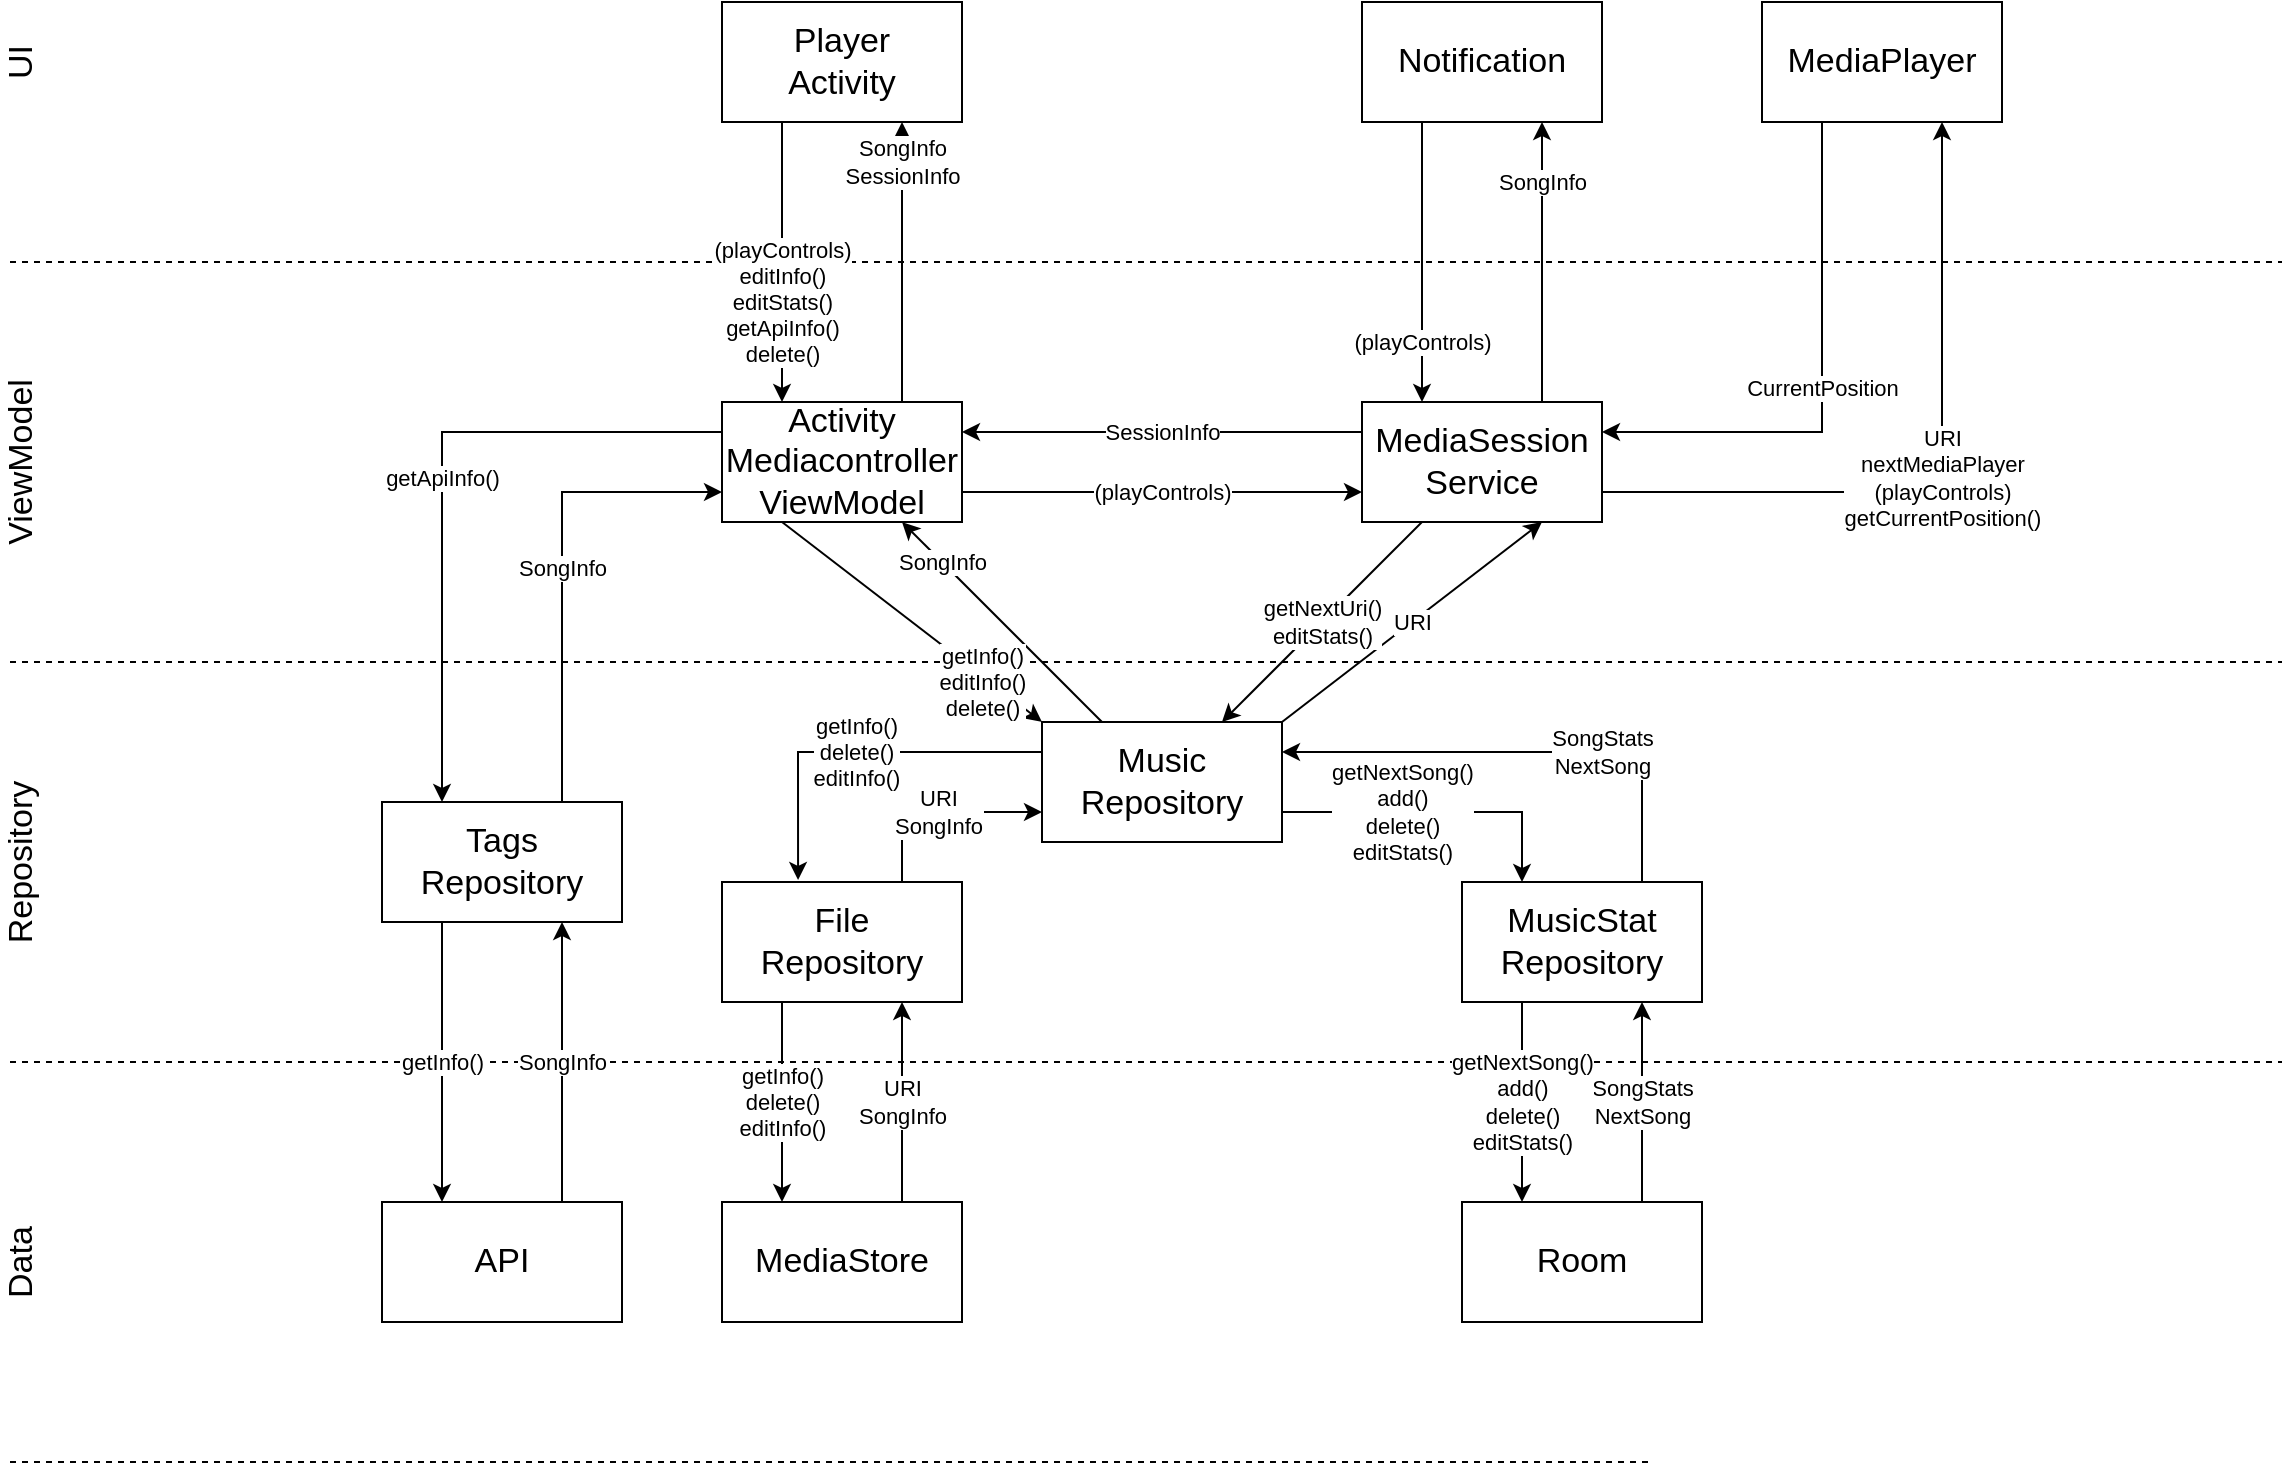 <mxfile version="14.9.2" type="github">
  <diagram id="Jy8lC7KFsK3_pHXgBaOn" name="Page-1">
    <mxGraphModel dx="1422" dy="794" grid="1" gridSize="10" guides="1" tooltips="1" connect="1" arrows="1" fold="1" page="1" pageScale="1" pageWidth="827" pageHeight="1169" math="0" shadow="0">
      <root>
        <mxCell id="0" />
        <mxCell id="1" parent="0" />
        <mxCell id="D48NL7E5U6qCPE2b7N9N-1" value="" style="endArrow=none;dashed=1;html=1;" parent="1" edge="1">
          <mxGeometry width="50" height="50" relative="1" as="geometry">
            <mxPoint x="4" y="200" as="sourcePoint" />
            <mxPoint x="1140" y="200" as="targetPoint" />
          </mxGeometry>
        </mxCell>
        <mxCell id="D48NL7E5U6qCPE2b7N9N-2" value="" style="endArrow=none;dashed=1;html=1;" parent="1" edge="1">
          <mxGeometry width="50" height="50" relative="1" as="geometry">
            <mxPoint x="4" y="400" as="sourcePoint" />
            <mxPoint x="1140" y="400" as="targetPoint" />
          </mxGeometry>
        </mxCell>
        <mxCell id="D48NL7E5U6qCPE2b7N9N-3" value="" style="endArrow=none;dashed=1;html=1;" parent="1" edge="1">
          <mxGeometry width="50" height="50" relative="1" as="geometry">
            <mxPoint x="4" y="600" as="sourcePoint" />
            <mxPoint x="1140" y="600" as="targetPoint" />
          </mxGeometry>
        </mxCell>
        <mxCell id="D48NL7E5U6qCPE2b7N9N-5" value="UI" style="text;html=1;strokeColor=none;fillColor=none;align=center;verticalAlign=middle;whiteSpace=wrap;rounded=0;rotation=-90;fontSize=17;" parent="1" vertex="1">
          <mxGeometry x="-10" y="90" width="40" height="20" as="geometry" />
        </mxCell>
        <mxCell id="D48NL7E5U6qCPE2b7N9N-6" value="&lt;div&gt;ViewModel&lt;/div&gt;" style="text;html=1;strokeColor=none;fillColor=none;align=center;verticalAlign=middle;whiteSpace=wrap;rounded=0;rotation=-90;fontSize=17;" parent="1" vertex="1">
          <mxGeometry x="-10" y="290" width="40" height="20" as="geometry" />
        </mxCell>
        <mxCell id="D48NL7E5U6qCPE2b7N9N-8" value="&lt;div&gt;Repository&lt;/div&gt;" style="text;html=1;strokeColor=none;fillColor=none;align=center;verticalAlign=middle;whiteSpace=wrap;rounded=0;rotation=-90;fontSize=17;" parent="1" vertex="1">
          <mxGeometry x="-10" y="490" width="40" height="20" as="geometry" />
        </mxCell>
        <mxCell id="D48NL7E5U6qCPE2b7N9N-10" value="&lt;div&gt;Data&lt;/div&gt;" style="text;html=1;strokeColor=none;fillColor=none;align=center;verticalAlign=middle;whiteSpace=wrap;rounded=0;rotation=-90;fontSize=17;" parent="1" vertex="1">
          <mxGeometry x="-10" y="690" width="40" height="20" as="geometry" />
        </mxCell>
        <mxCell id="D48NL7E5U6qCPE2b7N9N-12" value="" style="endArrow=none;dashed=1;html=1;" parent="1" edge="1">
          <mxGeometry width="50" height="50" relative="1" as="geometry">
            <mxPoint x="4" y="800" as="sourcePoint" />
            <mxPoint x="824" y="800" as="targetPoint" />
          </mxGeometry>
        </mxCell>
        <mxCell id="D48NL7E5U6qCPE2b7N9N-16" value="URI&lt;br&gt;SongInfo" style="edgeStyle=orthogonalEdgeStyle;rounded=0;orthogonalLoop=1;jettySize=auto;html=1;exitX=0.75;exitY=0;exitDx=0;exitDy=0;entryX=0.75;entryY=1;entryDx=0;entryDy=0;fontSize=11;strokeWidth=1;" parent="1" source="D48NL7E5U6qCPE2b7N9N-13" target="D48NL7E5U6qCPE2b7N9N-14" edge="1">
          <mxGeometry relative="1" as="geometry" />
        </mxCell>
        <mxCell id="D48NL7E5U6qCPE2b7N9N-13" value="MediaStore" style="rounded=0;whiteSpace=wrap;html=1;fontSize=17;" parent="1" vertex="1">
          <mxGeometry x="360" y="670" width="120" height="60" as="geometry" />
        </mxCell>
        <mxCell id="D48NL7E5U6qCPE2b7N9N-17" value="getInfo()&lt;br&gt;delete()&lt;br&gt;editInfo()" style="edgeStyle=orthogonalEdgeStyle;rounded=0;orthogonalLoop=1;jettySize=auto;html=1;exitX=0.25;exitY=1;exitDx=0;exitDy=0;entryX=0.25;entryY=0;entryDx=0;entryDy=0;fontSize=11;" parent="1" source="D48NL7E5U6qCPE2b7N9N-14" target="D48NL7E5U6qCPE2b7N9N-13" edge="1">
          <mxGeometry relative="1" as="geometry" />
        </mxCell>
        <mxCell id="D48NL7E5U6qCPE2b7N9N-28" value="URI&lt;br&gt;SongInfo" style="edgeStyle=orthogonalEdgeStyle;rounded=0;orthogonalLoop=1;jettySize=auto;html=1;exitX=0.75;exitY=0;exitDx=0;exitDy=0;entryX=0;entryY=0.75;entryDx=0;entryDy=0;fontSize=11;strokeWidth=1;" parent="1" source="D48NL7E5U6qCPE2b7N9N-14" target="D48NL7E5U6qCPE2b7N9N-24" edge="1">
          <mxGeometry relative="1" as="geometry" />
        </mxCell>
        <mxCell id="D48NL7E5U6qCPE2b7N9N-14" value="&lt;div&gt;File&lt;/div&gt;&lt;div&gt;Repository&lt;/div&gt;" style="rounded=0;whiteSpace=wrap;html=1;fontSize=17;" parent="1" vertex="1">
          <mxGeometry x="360" y="510" width="120" height="60" as="geometry" />
        </mxCell>
        <mxCell id="D48NL7E5U6qCPE2b7N9N-21" value="SongStats&lt;br&gt;NextSong" style="edgeStyle=orthogonalEdgeStyle;rounded=0;orthogonalLoop=1;jettySize=auto;html=1;exitX=0.75;exitY=0;exitDx=0;exitDy=0;entryX=0.75;entryY=1;entryDx=0;entryDy=0;fontSize=11;strokeWidth=1;" parent="1" source="D48NL7E5U6qCPE2b7N9N-18" target="D48NL7E5U6qCPE2b7N9N-19" edge="1">
          <mxGeometry relative="1" as="geometry" />
        </mxCell>
        <mxCell id="D48NL7E5U6qCPE2b7N9N-18" value="Room" style="rounded=0;whiteSpace=wrap;html=1;fontSize=17;" parent="1" vertex="1">
          <mxGeometry x="730" y="670" width="120" height="60" as="geometry" />
        </mxCell>
        <mxCell id="D48NL7E5U6qCPE2b7N9N-20" value="getNextSong()&lt;br&gt;add()&lt;br style=&quot;font-size: 11px&quot;&gt;delete()&lt;br style=&quot;font-size: 11px&quot;&gt;editStats()" style="edgeStyle=orthogonalEdgeStyle;rounded=0;orthogonalLoop=1;jettySize=auto;html=1;exitX=0.25;exitY=1;exitDx=0;exitDy=0;entryX=0.25;entryY=0;entryDx=0;entryDy=0;fontSize=11;strokeWidth=1;" parent="1" source="D48NL7E5U6qCPE2b7N9N-19" target="D48NL7E5U6qCPE2b7N9N-18" edge="1">
          <mxGeometry relative="1" as="geometry" />
        </mxCell>
        <mxCell id="rS-Z2TYhQK7uxSjzsnKh-34" value="SongStats&lt;br&gt;NextSong" style="edgeStyle=orthogonalEdgeStyle;rounded=0;orthogonalLoop=1;jettySize=auto;html=1;exitX=0.75;exitY=0;exitDx=0;exitDy=0;entryX=1;entryY=0.25;entryDx=0;entryDy=0;fontSize=11;" parent="1" source="D48NL7E5U6qCPE2b7N9N-19" target="D48NL7E5U6qCPE2b7N9N-24" edge="1">
          <mxGeometry x="-0.306" relative="1" as="geometry">
            <mxPoint as="offset" />
          </mxGeometry>
        </mxCell>
        <mxCell id="D48NL7E5U6qCPE2b7N9N-19" value="&lt;div&gt;MusicStat&lt;/div&gt;&lt;div&gt;Repository&lt;/div&gt;" style="rounded=0;whiteSpace=wrap;html=1;fontSize=17;" parent="1" vertex="1">
          <mxGeometry x="730" y="510" width="120" height="60" as="geometry" />
        </mxCell>
        <mxCell id="D48NL7E5U6qCPE2b7N9N-27" value="getInfo()&lt;br&gt;delete()&lt;br style=&quot;font-size: 11px&quot;&gt;editInfo()" style="edgeStyle=orthogonalEdgeStyle;rounded=0;orthogonalLoop=1;jettySize=auto;html=1;exitX=0;exitY=0.25;exitDx=0;exitDy=0;entryX=0.317;entryY=-0.017;entryDx=0;entryDy=0;entryPerimeter=0;fontSize=11;strokeWidth=1;" parent="1" source="D48NL7E5U6qCPE2b7N9N-24" target="D48NL7E5U6qCPE2b7N9N-14" edge="1">
          <mxGeometry relative="1" as="geometry" />
        </mxCell>
        <mxCell id="D48NL7E5U6qCPE2b7N9N-29" value="getNextSong()&lt;br&gt;add()&lt;br style=&quot;font-size: 11px&quot;&gt;delete()&lt;br&gt;editStats()" style="rounded=0;orthogonalLoop=1;jettySize=auto;html=1;exitX=1;exitY=0.75;exitDx=0;exitDy=0;entryX=0.25;entryY=0;entryDx=0;entryDy=0;fontSize=11;strokeWidth=1;horizontal=1;verticalAlign=middle;edgeStyle=orthogonalEdgeStyle;" parent="1" source="D48NL7E5U6qCPE2b7N9N-24" target="D48NL7E5U6qCPE2b7N9N-19" edge="1">
          <mxGeometry x="-0.226" relative="1" as="geometry">
            <mxPoint as="offset" />
          </mxGeometry>
        </mxCell>
        <mxCell id="D48NL7E5U6qCPE2b7N9N-39" value="SongInfo" style="rounded=0;orthogonalLoop=1;jettySize=auto;html=1;exitX=0.25;exitY=0;exitDx=0;exitDy=0;entryX=0.75;entryY=1;entryDx=0;entryDy=0;fontSize=11;strokeWidth=1;" parent="1" source="D48NL7E5U6qCPE2b7N9N-24" target="D48NL7E5U6qCPE2b7N9N-36" edge="1">
          <mxGeometry x="0.6" relative="1" as="geometry">
            <mxPoint as="offset" />
          </mxGeometry>
        </mxCell>
        <mxCell id="mgYeFxRfYutmLQYsRixM-21" value="URI" style="rounded=0;orthogonalLoop=1;jettySize=auto;html=1;exitX=1;exitY=0;exitDx=0;exitDy=0;entryX=0.75;entryY=1;entryDx=0;entryDy=0;fontSize=11;strokeWidth=1;" parent="1" source="D48NL7E5U6qCPE2b7N9N-24" target="D48NL7E5U6qCPE2b7N9N-34" edge="1">
          <mxGeometry relative="1" as="geometry" />
        </mxCell>
        <mxCell id="D48NL7E5U6qCPE2b7N9N-24" value="&lt;div&gt;Music&lt;/div&gt;&lt;div&gt;Repository&lt;/div&gt;" style="rounded=0;whiteSpace=wrap;html=1;fontSize=17;" parent="1" vertex="1">
          <mxGeometry x="520" y="430" width="120" height="60" as="geometry" />
        </mxCell>
        <mxCell id="mgYeFxRfYutmLQYsRixM-7" value="SongInfo" style="edgeStyle=orthogonalEdgeStyle;rounded=0;orthogonalLoop=1;jettySize=auto;html=1;exitX=0.75;exitY=0;exitDx=0;exitDy=0;entryX=0.75;entryY=1;entryDx=0;entryDy=0;fontSize=11;strokeWidth=1;" parent="1" source="D48NL7E5U6qCPE2b7N9N-34" target="mgYeFxRfYutmLQYsRixM-4" edge="1">
          <mxGeometry x="0.571" relative="1" as="geometry">
            <mxPoint as="offset" />
          </mxGeometry>
        </mxCell>
        <mxCell id="mgYeFxRfYutmLQYsRixM-11" value="SessionInfo" style="edgeStyle=orthogonalEdgeStyle;rounded=0;orthogonalLoop=1;jettySize=auto;html=1;exitX=0;exitY=0.25;exitDx=0;exitDy=0;entryX=1;entryY=0.25;entryDx=0;entryDy=0;fontSize=11;strokeWidth=1;" parent="1" source="D48NL7E5U6qCPE2b7N9N-34" target="D48NL7E5U6qCPE2b7N9N-36" edge="1">
          <mxGeometry relative="1" as="geometry" />
        </mxCell>
        <mxCell id="mgYeFxRfYutmLQYsRixM-16" value="&lt;div style=&quot;font-size: 11px&quot;&gt;URI&lt;/div&gt;&lt;div style=&quot;font-size: 11px&quot;&gt;nextMediaPlayer&lt;/div&gt;&lt;div style=&quot;font-size: 11px&quot;&gt;(playControls)&lt;/div&gt;&lt;div style=&quot;font-size: 11px&quot;&gt;getCurrentPosition()&lt;/div&gt;" style="rounded=0;orthogonalLoop=1;jettySize=auto;html=1;exitX=1;exitY=0.75;exitDx=0;exitDy=0;entryX=0.75;entryY=1;entryDx=0;entryDy=0;fontSize=11;strokeWidth=1;edgeStyle=orthogonalEdgeStyle;" parent="1" source="D48NL7E5U6qCPE2b7N9N-34" target="mgYeFxRfYutmLQYsRixM-15" edge="1">
          <mxGeometry relative="1" as="geometry" />
        </mxCell>
        <mxCell id="mgYeFxRfYutmLQYsRixM-20" value="getNextUri()&lt;br&gt;editStats()" style="rounded=0;orthogonalLoop=1;jettySize=auto;html=1;exitX=0.25;exitY=1;exitDx=0;exitDy=0;entryX=0.75;entryY=0;entryDx=0;entryDy=0;fontSize=11;strokeWidth=1;" parent="1" source="D48NL7E5U6qCPE2b7N9N-34" target="D48NL7E5U6qCPE2b7N9N-24" edge="1">
          <mxGeometry relative="1" as="geometry" />
        </mxCell>
        <mxCell id="D48NL7E5U6qCPE2b7N9N-34" value="&lt;div&gt;MediaSession&lt;/div&gt;&lt;div&gt;Service&lt;br&gt;&lt;/div&gt;" style="rounded=0;whiteSpace=wrap;html=1;fontSize=17;" parent="1" vertex="1">
          <mxGeometry x="680" y="270" width="120" height="60" as="geometry" />
        </mxCell>
        <mxCell id="D48NL7E5U6qCPE2b7N9N-40" value="getInfo()&lt;br&gt;editInfo()&lt;br style=&quot;font-size: 11px&quot;&gt;delete()" style="rounded=0;orthogonalLoop=1;jettySize=auto;html=1;exitX=0.25;exitY=1;exitDx=0;exitDy=0;entryX=0;entryY=0;entryDx=0;entryDy=0;fontSize=11;strokeWidth=1;" parent="1" source="D48NL7E5U6qCPE2b7N9N-36" target="D48NL7E5U6qCPE2b7N9N-24" edge="1">
          <mxGeometry x="0.561" y="-2" relative="1" as="geometry">
            <mxPoint as="offset" />
          </mxGeometry>
        </mxCell>
        <mxCell id="mgYeFxRfYutmLQYsRixM-3" value="SongInfo&lt;br style=&quot;font-size: 11px;&quot;&gt;SessionInfo" style="edgeStyle=orthogonalEdgeStyle;rounded=0;orthogonalLoop=1;jettySize=auto;html=1;exitX=0.75;exitY=0;exitDx=0;exitDy=0;entryX=0.75;entryY=1;entryDx=0;entryDy=0;fontSize=11;strokeWidth=1;" parent="1" source="D48NL7E5U6qCPE2b7N9N-36" target="mgYeFxRfYutmLQYsRixM-1" edge="1">
          <mxGeometry x="0.714" relative="1" as="geometry">
            <mxPoint as="offset" />
          </mxGeometry>
        </mxCell>
        <mxCell id="mgYeFxRfYutmLQYsRixM-10" value="(playControls)" style="edgeStyle=orthogonalEdgeStyle;rounded=0;orthogonalLoop=1;jettySize=auto;html=1;exitX=1;exitY=0.75;exitDx=0;exitDy=0;entryX=0;entryY=0.75;entryDx=0;entryDy=0;fontSize=11;strokeWidth=1;" parent="1" source="D48NL7E5U6qCPE2b7N9N-36" target="D48NL7E5U6qCPE2b7N9N-34" edge="1">
          <mxGeometry relative="1" as="geometry" />
        </mxCell>
        <mxCell id="rS-Z2TYhQK7uxSjzsnKh-9" value="getApiInfo()" style="edgeStyle=orthogonalEdgeStyle;rounded=0;orthogonalLoop=1;jettySize=auto;html=1;exitX=0;exitY=0.25;exitDx=0;exitDy=0;entryX=0.25;entryY=0;entryDx=0;entryDy=0;fontSize=11;" parent="1" source="D48NL7E5U6qCPE2b7N9N-36" target="rS-Z2TYhQK7uxSjzsnKh-5" edge="1">
          <mxGeometry relative="1" as="geometry" />
        </mxCell>
        <mxCell id="D48NL7E5U6qCPE2b7N9N-36" value="&lt;div&gt;Activity&lt;/div&gt;&lt;div&gt;Mediacontroller&lt;/div&gt;&lt;div&gt;ViewModel&lt;br&gt;&lt;/div&gt;" style="rounded=0;whiteSpace=wrap;html=1;fontSize=17;" parent="1" vertex="1">
          <mxGeometry x="360" y="270" width="120" height="60" as="geometry" />
        </mxCell>
        <mxCell id="mgYeFxRfYutmLQYsRixM-2" value="(playControls)&lt;br style=&quot;font-size: 11px&quot;&gt;editInfo()&lt;br style=&quot;font-size: 11px&quot;&gt;editStats()&lt;br style=&quot;font-size: 11px&quot;&gt;getApiInfo()&lt;br&gt;delete()" style="rounded=0;orthogonalLoop=1;jettySize=auto;html=1;exitX=0.25;exitY=1;exitDx=0;exitDy=0;entryX=0.25;entryY=0;entryDx=0;entryDy=0;fontSize=11;strokeWidth=1;elbow=vertical;" parent="1" source="mgYeFxRfYutmLQYsRixM-1" target="D48NL7E5U6qCPE2b7N9N-36" edge="1">
          <mxGeometry x="0.286" relative="1" as="geometry">
            <mxPoint as="offset" />
          </mxGeometry>
        </mxCell>
        <mxCell id="mgYeFxRfYutmLQYsRixM-1" value="&lt;div&gt;Player&lt;/div&gt;&lt;div&gt;Activity&lt;br&gt;&lt;/div&gt;" style="rounded=0;whiteSpace=wrap;html=1;fontSize=17;" parent="1" vertex="1">
          <mxGeometry x="360" y="70" width="120" height="60" as="geometry" />
        </mxCell>
        <mxCell id="mgYeFxRfYutmLQYsRixM-6" value="(playControls)" style="edgeStyle=orthogonalEdgeStyle;rounded=0;orthogonalLoop=1;jettySize=auto;html=1;exitX=0.25;exitY=1;exitDx=0;exitDy=0;entryX=0.25;entryY=0;entryDx=0;entryDy=0;fontSize=11;strokeWidth=1;" parent="1" source="mgYeFxRfYutmLQYsRixM-4" target="D48NL7E5U6qCPE2b7N9N-34" edge="1">
          <mxGeometry x="0.571" relative="1" as="geometry">
            <mxPoint as="offset" />
          </mxGeometry>
        </mxCell>
        <mxCell id="mgYeFxRfYutmLQYsRixM-4" value="Notification" style="rounded=0;whiteSpace=wrap;html=1;fontSize=17;" parent="1" vertex="1">
          <mxGeometry x="680" y="70" width="120" height="60" as="geometry" />
        </mxCell>
        <mxCell id="mgYeFxRfYutmLQYsRixM-17" value="CurrentPosition" style="rounded=0;orthogonalLoop=1;jettySize=auto;html=1;exitX=0.25;exitY=1;exitDx=0;exitDy=0;entryX=1;entryY=0.25;entryDx=0;entryDy=0;fontSize=11;strokeWidth=1;edgeStyle=orthogonalEdgeStyle;" parent="1" source="mgYeFxRfYutmLQYsRixM-15" target="D48NL7E5U6qCPE2b7N9N-34" edge="1">
          <mxGeometry relative="1" as="geometry" />
        </mxCell>
        <mxCell id="mgYeFxRfYutmLQYsRixM-15" value="MediaPlayer" style="rounded=0;whiteSpace=wrap;html=1;fontSize=17;" parent="1" vertex="1">
          <mxGeometry x="880" y="70" width="120" height="60" as="geometry" />
        </mxCell>
        <mxCell id="rS-Z2TYhQK7uxSjzsnKh-6" value="SongInfo" style="edgeStyle=orthogonalEdgeStyle;rounded=0;orthogonalLoop=1;jettySize=auto;html=1;exitX=0.75;exitY=0;exitDx=0;exitDy=0;entryX=0.75;entryY=1;entryDx=0;entryDy=0;fontSize=11;" parent="1" source="rS-Z2TYhQK7uxSjzsnKh-4" target="rS-Z2TYhQK7uxSjzsnKh-5" edge="1">
          <mxGeometry relative="1" as="geometry" />
        </mxCell>
        <mxCell id="rS-Z2TYhQK7uxSjzsnKh-4" value="API" style="rounded=0;whiteSpace=wrap;html=1;fontSize=17;" parent="1" vertex="1">
          <mxGeometry x="190" y="670" width="120" height="60" as="geometry" />
        </mxCell>
        <mxCell id="rS-Z2TYhQK7uxSjzsnKh-7" value="getInfo()" style="edgeStyle=orthogonalEdgeStyle;rounded=0;orthogonalLoop=1;jettySize=auto;html=1;exitX=0.25;exitY=1;exitDx=0;exitDy=0;entryX=0.25;entryY=0;entryDx=0;entryDy=0;" parent="1" source="rS-Z2TYhQK7uxSjzsnKh-5" target="rS-Z2TYhQK7uxSjzsnKh-4" edge="1">
          <mxGeometry relative="1" as="geometry" />
        </mxCell>
        <mxCell id="rS-Z2TYhQK7uxSjzsnKh-8" value="SongInfo" style="edgeStyle=orthogonalEdgeStyle;rounded=0;orthogonalLoop=1;jettySize=auto;html=1;exitX=0.75;exitY=0;exitDx=0;exitDy=0;entryX=0;entryY=0.75;entryDx=0;entryDy=0;fontSize=11;" parent="1" source="rS-Z2TYhQK7uxSjzsnKh-5" target="D48NL7E5U6qCPE2b7N9N-36" edge="1">
          <mxGeometry relative="1" as="geometry" />
        </mxCell>
        <mxCell id="rS-Z2TYhQK7uxSjzsnKh-5" value="Tags&lt;br&gt;Repository" style="rounded=0;whiteSpace=wrap;html=1;fontSize=17;" parent="1" vertex="1">
          <mxGeometry x="190" y="470" width="120" height="60" as="geometry" />
        </mxCell>
      </root>
    </mxGraphModel>
  </diagram>
</mxfile>
